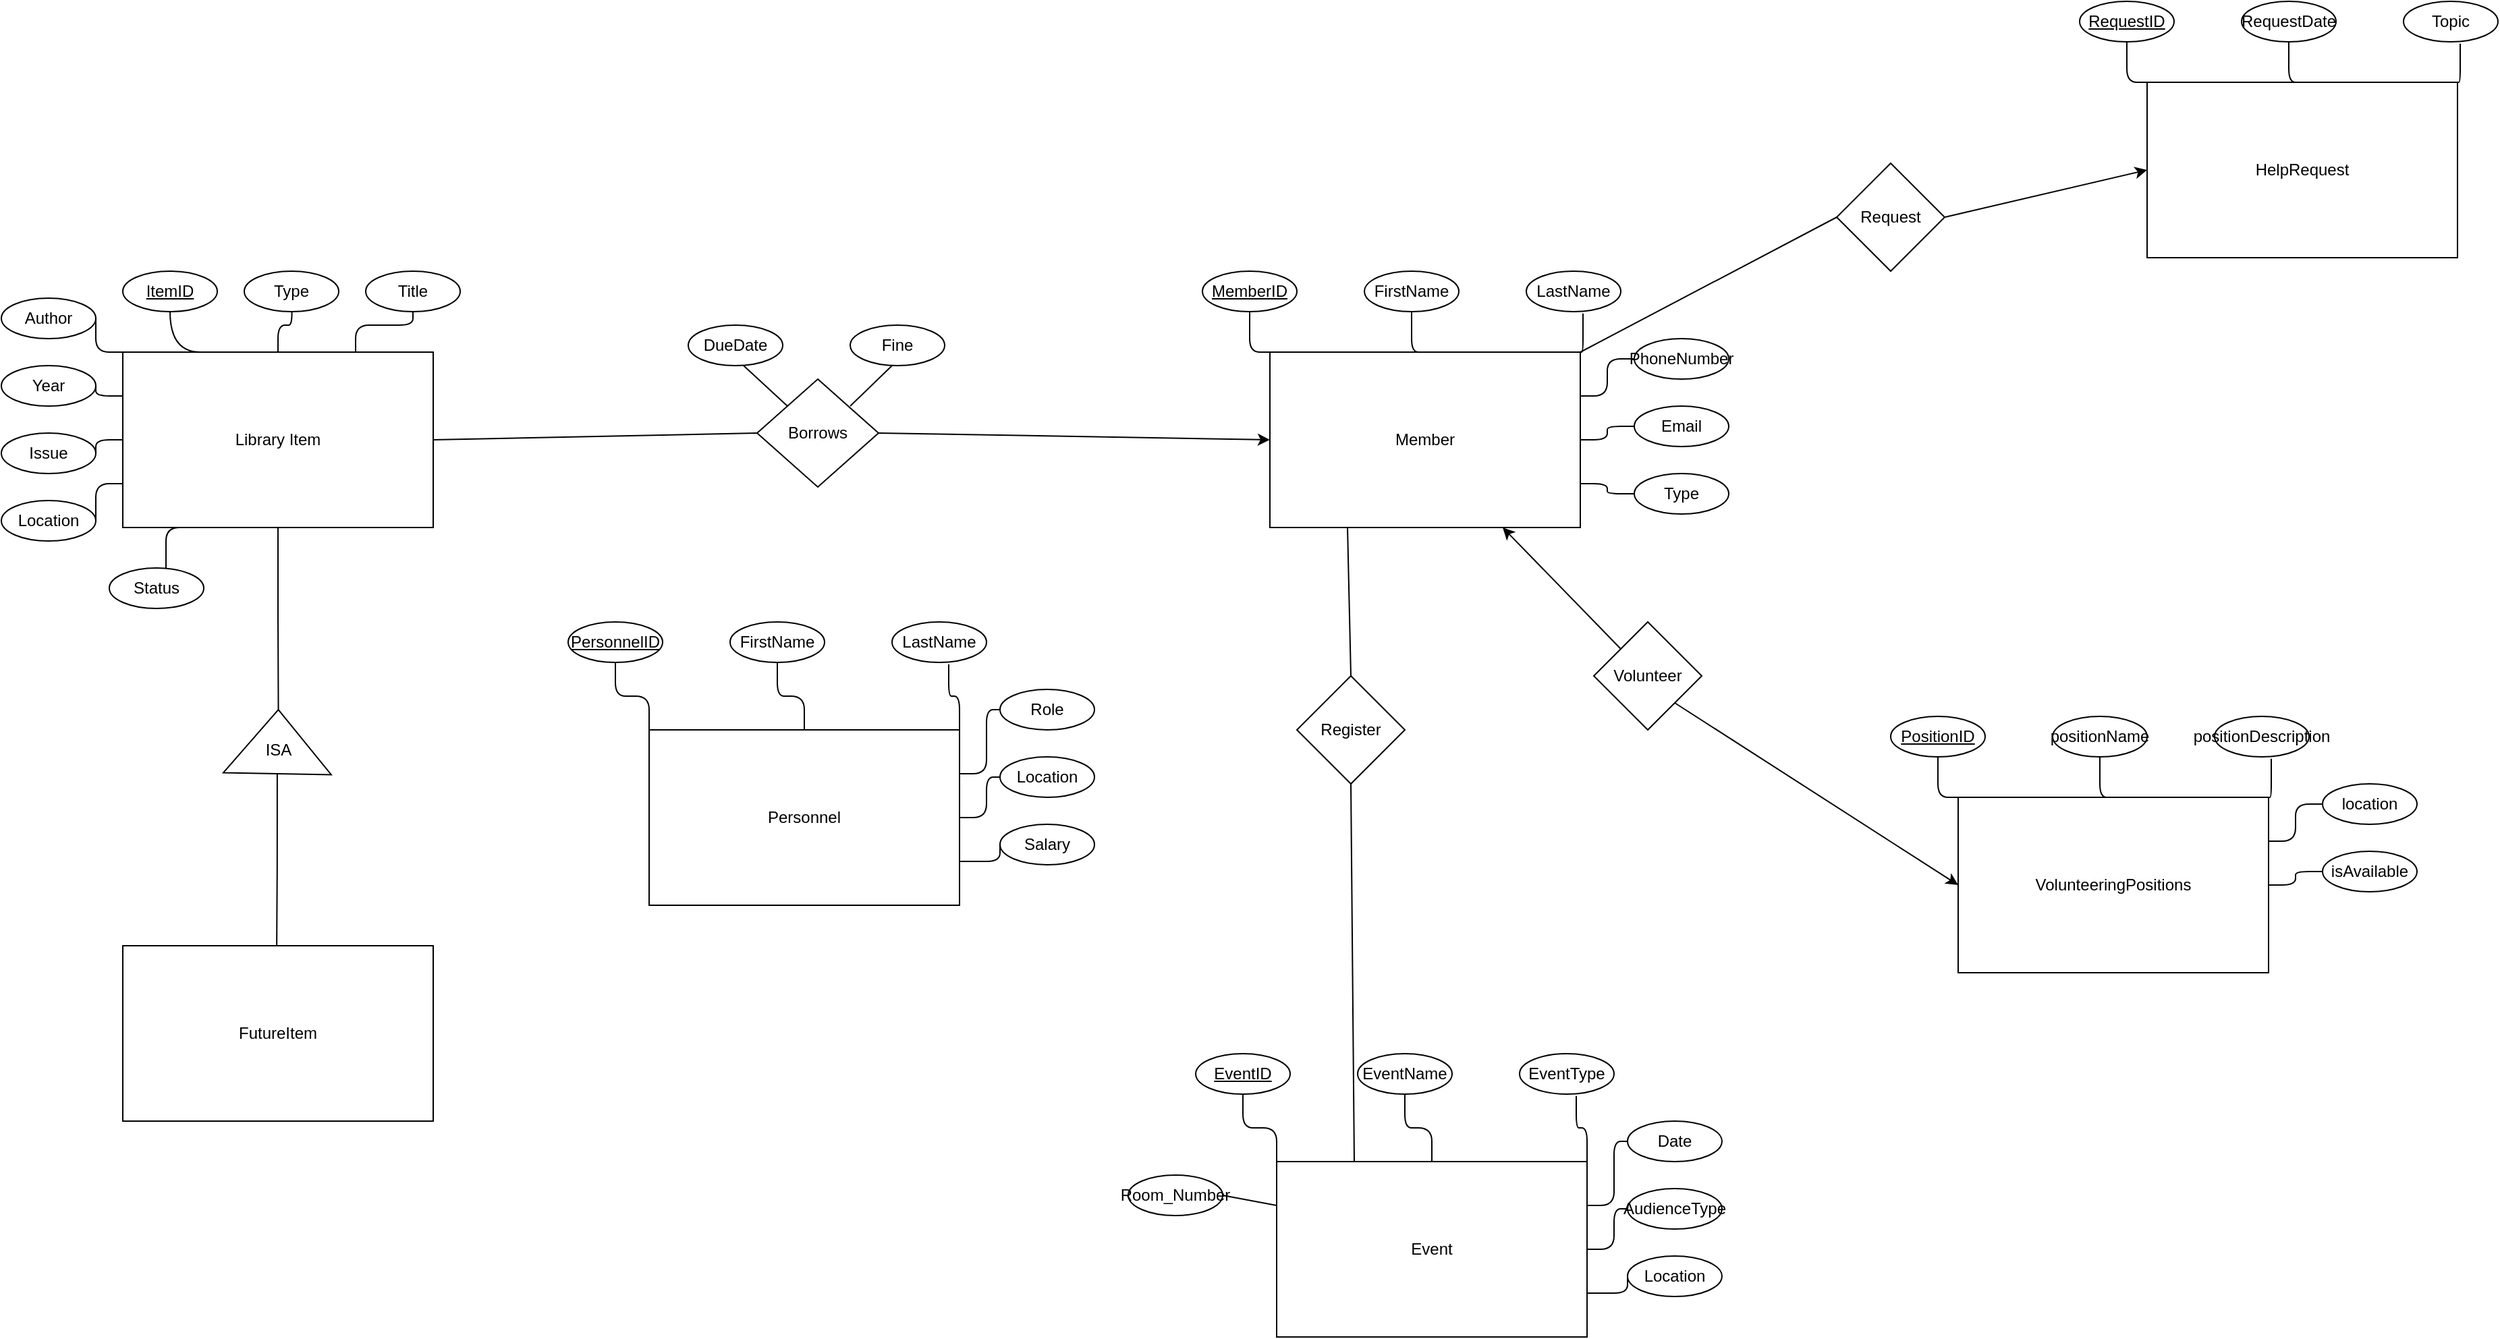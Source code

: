 <mxfile version="26.1.3">
  <diagram name="Page-1" id="C4U7gec7BdB0vKAa673d">
    <mxGraphModel dx="2150" dy="982" grid="1" gridSize="10" guides="1" tooltips="1" connect="1" arrows="1" fold="1" page="1" pageScale="1" pageWidth="850" pageHeight="1100" math="0" shadow="0">
      <root>
        <mxCell id="0" />
        <mxCell id="1" parent="0" />
        <mxCell id="TGHrzIEuHahXpjnbnEz_-1" style="edgeStyle=orthogonalEdgeStyle;rounded=0;orthogonalLoop=1;jettySize=auto;html=1;exitX=0.25;exitY=0;exitDx=0;exitDy=0;entryX=0.5;entryY=1;entryDx=0;entryDy=0;curved=1;strokeColor=default;startArrow=none;startFill=0;endArrow=none;" parent="1" source="TGHrzIEuHahXpjnbnEz_-10" target="TGHrzIEuHahXpjnbnEz_-11" edge="1">
          <mxGeometry relative="1" as="geometry" />
        </mxCell>
        <mxCell id="TGHrzIEuHahXpjnbnEz_-2" style="edgeStyle=orthogonalEdgeStyle;rounded=1;orthogonalLoop=1;jettySize=auto;html=1;exitX=0.5;exitY=0;exitDx=0;exitDy=0;endArrow=none;startFill=0;curved=0;" parent="1" source="TGHrzIEuHahXpjnbnEz_-10" edge="1">
          <mxGeometry relative="1" as="geometry">
            <mxPoint x="885" y="280" as="targetPoint" />
          </mxGeometry>
        </mxCell>
        <mxCell id="TGHrzIEuHahXpjnbnEz_-3" style="edgeStyle=orthogonalEdgeStyle;rounded=1;orthogonalLoop=1;jettySize=auto;html=1;exitX=0;exitY=0;exitDx=0;exitDy=0;entryX=1;entryY=0.5;entryDx=0;entryDy=0;curved=0;endArrow=none;startFill=0;" parent="1" source="TGHrzIEuHahXpjnbnEz_-10" target="TGHrzIEuHahXpjnbnEz_-14" edge="1">
          <mxGeometry relative="1" as="geometry" />
        </mxCell>
        <mxCell id="TGHrzIEuHahXpjnbnEz_-4" style="edgeStyle=orthogonalEdgeStyle;rounded=1;orthogonalLoop=1;jettySize=auto;html=1;exitX=0;exitY=0.25;exitDx=0;exitDy=0;entryX=1;entryY=0.5;entryDx=0;entryDy=0;endArrow=none;startFill=0;curved=0;" parent="1" source="TGHrzIEuHahXpjnbnEz_-10" target="TGHrzIEuHahXpjnbnEz_-15" edge="1">
          <mxGeometry relative="1" as="geometry" />
        </mxCell>
        <mxCell id="TGHrzIEuHahXpjnbnEz_-5" style="edgeStyle=orthogonalEdgeStyle;rounded=1;orthogonalLoop=1;jettySize=auto;html=1;exitX=0;exitY=0.5;exitDx=0;exitDy=0;entryX=1;entryY=0.5;entryDx=0;entryDy=0;endArrow=none;startFill=0;curved=0;" parent="1" source="TGHrzIEuHahXpjnbnEz_-10" target="TGHrzIEuHahXpjnbnEz_-16" edge="1">
          <mxGeometry relative="1" as="geometry" />
        </mxCell>
        <mxCell id="TGHrzIEuHahXpjnbnEz_-6" style="edgeStyle=orthogonalEdgeStyle;rounded=1;orthogonalLoop=1;jettySize=auto;html=1;exitX=0;exitY=0.75;exitDx=0;exitDy=0;entryX=1;entryY=0.5;entryDx=0;entryDy=0;endArrow=none;startFill=0;curved=0;" parent="1" source="TGHrzIEuHahXpjnbnEz_-10" target="TGHrzIEuHahXpjnbnEz_-17" edge="1">
          <mxGeometry relative="1" as="geometry" />
        </mxCell>
        <mxCell id="TGHrzIEuHahXpjnbnEz_-7" style="edgeStyle=orthogonalEdgeStyle;rounded=1;orthogonalLoop=1;jettySize=auto;html=1;exitX=0.75;exitY=0;exitDx=0;exitDy=0;entryX=0.5;entryY=1;entryDx=0;entryDy=0;curved=0;endArrow=none;startFill=0;" parent="1" source="TGHrzIEuHahXpjnbnEz_-10" target="TGHrzIEuHahXpjnbnEz_-13" edge="1">
          <mxGeometry relative="1" as="geometry" />
        </mxCell>
        <mxCell id="TGHrzIEuHahXpjnbnEz_-9" style="edgeStyle=orthogonalEdgeStyle;rounded=0;orthogonalLoop=1;jettySize=auto;html=1;exitX=0.5;exitY=1;exitDx=0;exitDy=0;entryX=1;entryY=0.5;entryDx=0;entryDy=0;endArrow=none;startFill=0;" parent="1" source="TGHrzIEuHahXpjnbnEz_-10" target="TGHrzIEuHahXpjnbnEz_-38" edge="1">
          <mxGeometry relative="1" as="geometry" />
        </mxCell>
        <mxCell id="TGHrzIEuHahXpjnbnEz_-10" value="Library Item" style="whiteSpace=wrap;html=1;align=center;" parent="1" vertex="1">
          <mxGeometry x="760" y="320" width="230" height="130" as="geometry" />
        </mxCell>
        <mxCell id="TGHrzIEuHahXpjnbnEz_-11" value="&lt;u&gt;ItemID&lt;/u&gt;" style="ellipse;whiteSpace=wrap;html=1;align=center;" parent="1" vertex="1">
          <mxGeometry x="760" y="260" width="70" height="30" as="geometry" />
        </mxCell>
        <mxCell id="TGHrzIEuHahXpjnbnEz_-12" value="Type" style="ellipse;whiteSpace=wrap;html=1;align=center;" parent="1" vertex="1">
          <mxGeometry x="850" y="260" width="70" height="30" as="geometry" />
        </mxCell>
        <mxCell id="TGHrzIEuHahXpjnbnEz_-13" value="Title" style="ellipse;whiteSpace=wrap;html=1;align=center;" parent="1" vertex="1">
          <mxGeometry x="940" y="260" width="70" height="30" as="geometry" />
        </mxCell>
        <mxCell id="TGHrzIEuHahXpjnbnEz_-14" value="Author" style="ellipse;whiteSpace=wrap;html=1;align=center;" parent="1" vertex="1">
          <mxGeometry x="670" y="280" width="70" height="30" as="geometry" />
        </mxCell>
        <mxCell id="TGHrzIEuHahXpjnbnEz_-15" value="Year" style="ellipse;whiteSpace=wrap;html=1;align=center;" parent="1" vertex="1">
          <mxGeometry x="670" y="330" width="70" height="30" as="geometry" />
        </mxCell>
        <mxCell id="TGHrzIEuHahXpjnbnEz_-16" value="Issue" style="ellipse;whiteSpace=wrap;html=1;align=center;" parent="1" vertex="1">
          <mxGeometry x="670" y="380" width="70" height="30" as="geometry" />
        </mxCell>
        <mxCell id="TGHrzIEuHahXpjnbnEz_-17" value="Location" style="ellipse;whiteSpace=wrap;html=1;align=center;" parent="1" vertex="1">
          <mxGeometry x="670" y="430" width="70" height="30" as="geometry" />
        </mxCell>
        <mxCell id="TGHrzIEuHahXpjnbnEz_-18" value="Status" style="ellipse;whiteSpace=wrap;html=1;align=center;" parent="1" vertex="1">
          <mxGeometry x="750" y="480" width="70" height="30" as="geometry" />
        </mxCell>
        <mxCell id="TGHrzIEuHahXpjnbnEz_-19" style="edgeStyle=orthogonalEdgeStyle;rounded=1;orthogonalLoop=1;jettySize=auto;html=1;exitX=0.25;exitY=1;exitDx=0;exitDy=0;entryX=0.6;entryY=0;entryDx=0;entryDy=0;entryPerimeter=0;endArrow=none;startFill=0;curved=0;" parent="1" source="TGHrzIEuHahXpjnbnEz_-10" target="TGHrzIEuHahXpjnbnEz_-18" edge="1">
          <mxGeometry relative="1" as="geometry" />
        </mxCell>
        <mxCell id="TGHrzIEuHahXpjnbnEz_-20" style="edgeStyle=orthogonalEdgeStyle;rounded=1;orthogonalLoop=1;jettySize=auto;html=1;exitX=0;exitY=0;exitDx=0;exitDy=0;entryX=0.5;entryY=1;entryDx=0;entryDy=0;curved=0;endArrow=none;startFill=0;" parent="1" source="TGHrzIEuHahXpjnbnEz_-26" target="TGHrzIEuHahXpjnbnEz_-27" edge="1">
          <mxGeometry relative="1" as="geometry" />
        </mxCell>
        <mxCell id="TGHrzIEuHahXpjnbnEz_-21" style="edgeStyle=orthogonalEdgeStyle;rounded=1;orthogonalLoop=1;jettySize=auto;html=1;exitX=0.5;exitY=0;exitDx=0;exitDy=0;entryX=0.5;entryY=1;entryDx=0;entryDy=0;curved=0;endArrow=none;startFill=0;" parent="1" source="TGHrzIEuHahXpjnbnEz_-26" target="TGHrzIEuHahXpjnbnEz_-28" edge="1">
          <mxGeometry relative="1" as="geometry" />
        </mxCell>
        <mxCell id="TGHrzIEuHahXpjnbnEz_-22" style="edgeStyle=orthogonalEdgeStyle;rounded=1;orthogonalLoop=1;jettySize=auto;html=1;exitX=1;exitY=0.25;exitDx=0;exitDy=0;entryX=0;entryY=0.5;entryDx=0;entryDy=0;curved=0;endArrow=none;startFill=0;" parent="1" source="TGHrzIEuHahXpjnbnEz_-26" target="TGHrzIEuHahXpjnbnEz_-30" edge="1">
          <mxGeometry relative="1" as="geometry" />
        </mxCell>
        <mxCell id="TGHrzIEuHahXpjnbnEz_-23" style="edgeStyle=orthogonalEdgeStyle;rounded=1;orthogonalLoop=1;jettySize=auto;html=1;exitX=1;exitY=0.5;exitDx=0;exitDy=0;entryX=0;entryY=0.5;entryDx=0;entryDy=0;curved=0;endArrow=none;startFill=0;" parent="1" source="TGHrzIEuHahXpjnbnEz_-26" target="TGHrzIEuHahXpjnbnEz_-31" edge="1">
          <mxGeometry relative="1" as="geometry" />
        </mxCell>
        <mxCell id="TGHrzIEuHahXpjnbnEz_-24" style="edgeStyle=orthogonalEdgeStyle;rounded=1;orthogonalLoop=1;jettySize=auto;html=1;exitX=1;exitY=0.75;exitDx=0;exitDy=0;entryX=0;entryY=0.5;entryDx=0;entryDy=0;curved=0;endArrow=none;startFill=0;" parent="1" source="TGHrzIEuHahXpjnbnEz_-26" target="TGHrzIEuHahXpjnbnEz_-32" edge="1">
          <mxGeometry relative="1" as="geometry" />
        </mxCell>
        <mxCell id="TGHrzIEuHahXpjnbnEz_-26" value="Member" style="rounded=0;whiteSpace=wrap;html=1;" parent="1" vertex="1">
          <mxGeometry x="1610" y="320" width="230" height="130" as="geometry" />
        </mxCell>
        <mxCell id="TGHrzIEuHahXpjnbnEz_-27" value="&lt;u&gt;MemberID&lt;/u&gt;" style="ellipse;whiteSpace=wrap;html=1;align=center;" parent="1" vertex="1">
          <mxGeometry x="1560" y="260" width="70" height="30" as="geometry" />
        </mxCell>
        <mxCell id="TGHrzIEuHahXpjnbnEz_-28" value="FirstName" style="ellipse;whiteSpace=wrap;html=1;align=center;" parent="1" vertex="1">
          <mxGeometry x="1680" y="260" width="70" height="30" as="geometry" />
        </mxCell>
        <mxCell id="TGHrzIEuHahXpjnbnEz_-29" value="LastName" style="ellipse;whiteSpace=wrap;html=1;align=center;" parent="1" vertex="1">
          <mxGeometry x="1800" y="260" width="70" height="30" as="geometry" />
        </mxCell>
        <mxCell id="TGHrzIEuHahXpjnbnEz_-30" value="PhoneNumber" style="ellipse;whiteSpace=wrap;html=1;align=center;" parent="1" vertex="1">
          <mxGeometry x="1880" y="310" width="70" height="30" as="geometry" />
        </mxCell>
        <mxCell id="TGHrzIEuHahXpjnbnEz_-31" value="Email" style="ellipse;whiteSpace=wrap;html=1;align=center;" parent="1" vertex="1">
          <mxGeometry x="1880" y="360" width="70" height="30" as="geometry" />
        </mxCell>
        <mxCell id="TGHrzIEuHahXpjnbnEz_-32" value="Type" style="ellipse;whiteSpace=wrap;html=1;align=center;" parent="1" vertex="1">
          <mxGeometry x="1880" y="410" width="70" height="30" as="geometry" />
        </mxCell>
        <mxCell id="TGHrzIEuHahXpjnbnEz_-33" style="edgeStyle=orthogonalEdgeStyle;rounded=1;orthogonalLoop=1;jettySize=auto;html=1;exitX=1;exitY=0;exitDx=0;exitDy=0;entryX=0.6;entryY=1.044;entryDx=0;entryDy=0;entryPerimeter=0;curved=0;endArrow=none;startFill=0;" parent="1" source="TGHrzIEuHahXpjnbnEz_-26" target="TGHrzIEuHahXpjnbnEz_-29" edge="1">
          <mxGeometry relative="1" as="geometry" />
        </mxCell>
        <mxCell id="ozOnRaDgAUdG-KCPziKp-41" style="rounded=0;orthogonalLoop=1;jettySize=auto;html=1;exitX=1;exitY=0.5;exitDx=0;exitDy=0;entryX=0;entryY=0.5;entryDx=0;entryDy=0;" edge="1" parent="1" source="TGHrzIEuHahXpjnbnEz_-35" target="TGHrzIEuHahXpjnbnEz_-26">
          <mxGeometry relative="1" as="geometry" />
        </mxCell>
        <mxCell id="TGHrzIEuHahXpjnbnEz_-35" value="Borrows" style="rhombus;whiteSpace=wrap;html=1;" parent="1" vertex="1">
          <mxGeometry x="1230" y="340" width="90" height="80" as="geometry" />
        </mxCell>
        <mxCell id="TGHrzIEuHahXpjnbnEz_-37" style="edgeStyle=orthogonalEdgeStyle;rounded=0;orthogonalLoop=1;jettySize=auto;html=1;exitX=0;exitY=0.5;exitDx=0;exitDy=0;" parent="1" source="TGHrzIEuHahXpjnbnEz_-38" edge="1">
          <mxGeometry relative="1" as="geometry">
            <mxPoint x="874" y="770" as="targetPoint" />
          </mxGeometry>
        </mxCell>
        <mxCell id="TGHrzIEuHahXpjnbnEz_-38" value="" style="triangle;whiteSpace=wrap;html=1;rotation=-89;" parent="1" vertex="1">
          <mxGeometry x="851.1" y="568.75" width="47.5" height="80" as="geometry" />
        </mxCell>
        <mxCell id="TGHrzIEuHahXpjnbnEz_-39" value="FutureItem" style="whiteSpace=wrap;html=1;align=center;" parent="1" vertex="1">
          <mxGeometry x="760" y="760" width="230" height="130" as="geometry" />
        </mxCell>
        <mxCell id="TGHrzIEuHahXpjnbnEz_-40" value="ISA" style="text;html=1;align=center;verticalAlign=middle;resizable=0;points=[];autosize=1;strokeColor=none;fillColor=none;" parent="1" vertex="1">
          <mxGeometry x="855" y="600" width="40" height="30" as="geometry" />
        </mxCell>
        <mxCell id="TGHrzIEuHahXpjnbnEz_-41" style="edgeStyle=orthogonalEdgeStyle;rounded=1;orthogonalLoop=1;jettySize=auto;html=1;exitX=0;exitY=0;exitDx=0;exitDy=0;entryX=0.5;entryY=1;entryDx=0;entryDy=0;curved=0;endArrow=none;startFill=0;" parent="1" source="TGHrzIEuHahXpjnbnEz_-46" target="TGHrzIEuHahXpjnbnEz_-47" edge="1">
          <mxGeometry relative="1" as="geometry" />
        </mxCell>
        <mxCell id="TGHrzIEuHahXpjnbnEz_-42" style="edgeStyle=orthogonalEdgeStyle;rounded=1;orthogonalLoop=1;jettySize=auto;html=1;exitX=0.5;exitY=0;exitDx=0;exitDy=0;entryX=0.5;entryY=1;entryDx=0;entryDy=0;curved=0;endArrow=none;startFill=0;" parent="1" source="TGHrzIEuHahXpjnbnEz_-46" target="TGHrzIEuHahXpjnbnEz_-48" edge="1">
          <mxGeometry relative="1" as="geometry" />
        </mxCell>
        <mxCell id="TGHrzIEuHahXpjnbnEz_-43" style="edgeStyle=orthogonalEdgeStyle;rounded=1;orthogonalLoop=1;jettySize=auto;html=1;exitX=1;exitY=0.25;exitDx=0;exitDy=0;entryX=0;entryY=0.5;entryDx=0;entryDy=0;curved=0;endArrow=none;startFill=0;" parent="1" source="TGHrzIEuHahXpjnbnEz_-46" target="TGHrzIEuHahXpjnbnEz_-50" edge="1">
          <mxGeometry relative="1" as="geometry" />
        </mxCell>
        <mxCell id="TGHrzIEuHahXpjnbnEz_-44" style="edgeStyle=orthogonalEdgeStyle;rounded=1;orthogonalLoop=1;jettySize=auto;html=1;exitX=1;exitY=0.5;exitDx=0;exitDy=0;entryX=0;entryY=0.5;entryDx=0;entryDy=0;curved=0;endArrow=none;startFill=0;" parent="1" source="TGHrzIEuHahXpjnbnEz_-46" target="TGHrzIEuHahXpjnbnEz_-51" edge="1">
          <mxGeometry relative="1" as="geometry" />
        </mxCell>
        <mxCell id="TGHrzIEuHahXpjnbnEz_-45" style="edgeStyle=orthogonalEdgeStyle;rounded=1;orthogonalLoop=1;jettySize=auto;html=1;exitX=1;exitY=0.75;exitDx=0;exitDy=0;entryX=0;entryY=0.5;entryDx=0;entryDy=0;curved=0;endArrow=none;startFill=0;" parent="1" source="TGHrzIEuHahXpjnbnEz_-46" target="TGHrzIEuHahXpjnbnEz_-52" edge="1">
          <mxGeometry relative="1" as="geometry" />
        </mxCell>
        <mxCell id="TGHrzIEuHahXpjnbnEz_-46" value="Personnel" style="rounded=0;whiteSpace=wrap;html=1;" parent="1" vertex="1">
          <mxGeometry x="1150" y="600" width="230" height="130" as="geometry" />
        </mxCell>
        <mxCell id="TGHrzIEuHahXpjnbnEz_-47" value="&lt;u&gt;PersonnelID&lt;/u&gt;" style="ellipse;whiteSpace=wrap;html=1;align=center;" parent="1" vertex="1">
          <mxGeometry x="1090" y="520" width="70" height="30" as="geometry" />
        </mxCell>
        <mxCell id="TGHrzIEuHahXpjnbnEz_-48" value="FirstName" style="ellipse;whiteSpace=wrap;html=1;align=center;" parent="1" vertex="1">
          <mxGeometry x="1210" y="520" width="70" height="30" as="geometry" />
        </mxCell>
        <mxCell id="TGHrzIEuHahXpjnbnEz_-49" value="LastName" style="ellipse;whiteSpace=wrap;html=1;align=center;" parent="1" vertex="1">
          <mxGeometry x="1330" y="520" width="70" height="30" as="geometry" />
        </mxCell>
        <mxCell id="TGHrzIEuHahXpjnbnEz_-50" value="Role" style="ellipse;whiteSpace=wrap;html=1;align=center;" parent="1" vertex="1">
          <mxGeometry x="1410" y="570" width="70" height="30" as="geometry" />
        </mxCell>
        <mxCell id="TGHrzIEuHahXpjnbnEz_-51" value="Location" style="ellipse;whiteSpace=wrap;html=1;align=center;" parent="1" vertex="1">
          <mxGeometry x="1410" y="620" width="70" height="30" as="geometry" />
        </mxCell>
        <mxCell id="TGHrzIEuHahXpjnbnEz_-52" value="Salary" style="ellipse;whiteSpace=wrap;html=1;align=center;" parent="1" vertex="1">
          <mxGeometry x="1410" y="670" width="70" height="30" as="geometry" />
        </mxCell>
        <mxCell id="TGHrzIEuHahXpjnbnEz_-53" style="edgeStyle=orthogonalEdgeStyle;rounded=1;orthogonalLoop=1;jettySize=auto;html=1;exitX=1;exitY=0;exitDx=0;exitDy=0;entryX=0.6;entryY=1.044;entryDx=0;entryDy=0;entryPerimeter=0;curved=0;endArrow=none;startFill=0;" parent="1" source="TGHrzIEuHahXpjnbnEz_-46" target="TGHrzIEuHahXpjnbnEz_-49" edge="1">
          <mxGeometry relative="1" as="geometry" />
        </mxCell>
        <mxCell id="TGHrzIEuHahXpjnbnEz_-54" style="edgeStyle=orthogonalEdgeStyle;rounded=1;orthogonalLoop=1;jettySize=auto;html=1;exitX=0;exitY=0;exitDx=0;exitDy=0;entryX=0.5;entryY=1;entryDx=0;entryDy=0;curved=0;endArrow=none;startFill=0;" parent="1" source="TGHrzIEuHahXpjnbnEz_-61" target="TGHrzIEuHahXpjnbnEz_-62" edge="1">
          <mxGeometry relative="1" as="geometry" />
        </mxCell>
        <mxCell id="TGHrzIEuHahXpjnbnEz_-55" style="edgeStyle=orthogonalEdgeStyle;rounded=1;orthogonalLoop=1;jettySize=auto;html=1;exitX=0.5;exitY=0;exitDx=0;exitDy=0;entryX=0.5;entryY=1;entryDx=0;entryDy=0;curved=0;endArrow=none;startFill=0;" parent="1" source="TGHrzIEuHahXpjnbnEz_-61" target="TGHrzIEuHahXpjnbnEz_-63" edge="1">
          <mxGeometry relative="1" as="geometry" />
        </mxCell>
        <mxCell id="TGHrzIEuHahXpjnbnEz_-56" style="edgeStyle=orthogonalEdgeStyle;rounded=1;orthogonalLoop=1;jettySize=auto;html=1;exitX=1;exitY=0.25;exitDx=0;exitDy=0;entryX=0;entryY=0.5;entryDx=0;entryDy=0;curved=0;endArrow=none;startFill=0;" parent="1" source="TGHrzIEuHahXpjnbnEz_-61" target="TGHrzIEuHahXpjnbnEz_-65" edge="1">
          <mxGeometry relative="1" as="geometry" />
        </mxCell>
        <mxCell id="TGHrzIEuHahXpjnbnEz_-57" style="edgeStyle=orthogonalEdgeStyle;rounded=1;orthogonalLoop=1;jettySize=auto;html=1;exitX=1;exitY=0.5;exitDx=0;exitDy=0;entryX=0;entryY=0.5;entryDx=0;entryDy=0;curved=0;endArrow=none;startFill=0;" parent="1" source="TGHrzIEuHahXpjnbnEz_-61" target="TGHrzIEuHahXpjnbnEz_-66" edge="1">
          <mxGeometry relative="1" as="geometry" />
        </mxCell>
        <mxCell id="TGHrzIEuHahXpjnbnEz_-58" style="edgeStyle=orthogonalEdgeStyle;rounded=1;orthogonalLoop=1;jettySize=auto;html=1;exitX=1;exitY=0.75;exitDx=0;exitDy=0;entryX=0;entryY=0.5;entryDx=0;entryDy=0;curved=0;endArrow=none;startFill=0;" parent="1" source="TGHrzIEuHahXpjnbnEz_-61" target="TGHrzIEuHahXpjnbnEz_-67" edge="1">
          <mxGeometry relative="1" as="geometry" />
        </mxCell>
        <mxCell id="TGHrzIEuHahXpjnbnEz_-59" style="edgeStyle=none;curved=1;rounded=0;orthogonalLoop=1;jettySize=auto;html=1;exitX=0;exitY=0.25;exitDx=0;exitDy=0;entryX=1;entryY=0.5;entryDx=0;entryDy=0;fontSize=12;startSize=8;endSize=8;endArrow=none;startFill=0;" parent="1" source="TGHrzIEuHahXpjnbnEz_-61" target="TGHrzIEuHahXpjnbnEz_-69" edge="1">
          <mxGeometry relative="1" as="geometry" />
        </mxCell>
        <mxCell id="TGHrzIEuHahXpjnbnEz_-61" value="Event" style="rounded=0;whiteSpace=wrap;html=1;" parent="1" vertex="1">
          <mxGeometry x="1615" y="920" width="230" height="130" as="geometry" />
        </mxCell>
        <mxCell id="TGHrzIEuHahXpjnbnEz_-62" value="&lt;u&gt;EventID&lt;/u&gt;" style="ellipse;whiteSpace=wrap;html=1;align=center;" parent="1" vertex="1">
          <mxGeometry x="1555" y="840" width="70" height="30" as="geometry" />
        </mxCell>
        <mxCell id="TGHrzIEuHahXpjnbnEz_-63" value="EventName" style="ellipse;whiteSpace=wrap;html=1;align=center;" parent="1" vertex="1">
          <mxGeometry x="1675" y="840" width="70" height="30" as="geometry" />
        </mxCell>
        <mxCell id="TGHrzIEuHahXpjnbnEz_-64" value="EventType" style="ellipse;whiteSpace=wrap;html=1;align=center;" parent="1" vertex="1">
          <mxGeometry x="1795" y="840" width="70" height="30" as="geometry" />
        </mxCell>
        <mxCell id="TGHrzIEuHahXpjnbnEz_-65" value="Date" style="ellipse;whiteSpace=wrap;html=1;align=center;" parent="1" vertex="1">
          <mxGeometry x="1875" y="890" width="70" height="30" as="geometry" />
        </mxCell>
        <mxCell id="TGHrzIEuHahXpjnbnEz_-66" value="AudienceType" style="ellipse;whiteSpace=wrap;html=1;align=center;" parent="1" vertex="1">
          <mxGeometry x="1875" y="940" width="70" height="30" as="geometry" />
        </mxCell>
        <mxCell id="TGHrzIEuHahXpjnbnEz_-67" value="Location" style="ellipse;whiteSpace=wrap;html=1;align=center;" parent="1" vertex="1">
          <mxGeometry x="1875" y="990" width="70" height="30" as="geometry" />
        </mxCell>
        <mxCell id="TGHrzIEuHahXpjnbnEz_-68" style="edgeStyle=orthogonalEdgeStyle;rounded=1;orthogonalLoop=1;jettySize=auto;html=1;exitX=1;exitY=0;exitDx=0;exitDy=0;entryX=0.6;entryY=1.044;entryDx=0;entryDy=0;entryPerimeter=0;curved=0;endArrow=none;startFill=0;" parent="1" source="TGHrzIEuHahXpjnbnEz_-61" target="TGHrzIEuHahXpjnbnEz_-64" edge="1">
          <mxGeometry relative="1" as="geometry" />
        </mxCell>
        <mxCell id="TGHrzIEuHahXpjnbnEz_-69" value="Room_Number" style="ellipse;whiteSpace=wrap;html=1;align=center;" parent="1" vertex="1">
          <mxGeometry x="1505" y="930" width="70" height="30" as="geometry" />
        </mxCell>
        <mxCell id="TGHrzIEuHahXpjnbnEz_-70" value="Register" style="rhombus;whiteSpace=wrap;html=1;" parent="1" vertex="1">
          <mxGeometry x="1630" y="560" width="80" height="80" as="geometry" />
        </mxCell>
        <mxCell id="TGHrzIEuHahXpjnbnEz_-87" value="" style="endArrow=none;html=1;rounded=0;" parent="1" edge="1">
          <mxGeometry width="50" height="50" relative="1" as="geometry">
            <mxPoint x="1299" y="360" as="sourcePoint" />
            <mxPoint x="1330" y="330" as="targetPoint" />
          </mxGeometry>
        </mxCell>
        <mxCell id="TGHrzIEuHahXpjnbnEz_-88" value="" style="endArrow=none;html=1;rounded=0;exitX=0;exitY=0;exitDx=0;exitDy=0;" parent="1" source="TGHrzIEuHahXpjnbnEz_-35" edge="1">
          <mxGeometry width="50" height="50" relative="1" as="geometry">
            <mxPoint x="1257" y="360" as="sourcePoint" />
            <mxPoint x="1220" y="330" as="targetPoint" />
          </mxGeometry>
        </mxCell>
        <mxCell id="TGHrzIEuHahXpjnbnEz_-89" value="DueDate" style="ellipse;whiteSpace=wrap;html=1;align=center;" parent="1" vertex="1">
          <mxGeometry x="1179" y="300" width="70" height="30" as="geometry" />
        </mxCell>
        <mxCell id="TGHrzIEuHahXpjnbnEz_-90" value="Fine" style="ellipse;whiteSpace=wrap;html=1;align=center;" parent="1" vertex="1">
          <mxGeometry x="1299" y="300" width="70" height="30" as="geometry" />
        </mxCell>
        <mxCell id="ozOnRaDgAUdG-KCPziKp-1" style="edgeStyle=orthogonalEdgeStyle;rounded=1;orthogonalLoop=1;jettySize=auto;html=1;exitX=0;exitY=0;exitDx=0;exitDy=0;entryX=0.5;entryY=1;entryDx=0;entryDy=0;curved=0;endArrow=none;startFill=0;" edge="1" parent="1" source="ozOnRaDgAUdG-KCPziKp-6" target="ozOnRaDgAUdG-KCPziKp-7">
          <mxGeometry relative="1" as="geometry" />
        </mxCell>
        <mxCell id="ozOnRaDgAUdG-KCPziKp-2" style="edgeStyle=orthogonalEdgeStyle;rounded=1;orthogonalLoop=1;jettySize=auto;html=1;exitX=0.5;exitY=0;exitDx=0;exitDy=0;entryX=0.5;entryY=1;entryDx=0;entryDy=0;curved=0;endArrow=none;startFill=0;" edge="1" parent="1" source="ozOnRaDgAUdG-KCPziKp-6" target="ozOnRaDgAUdG-KCPziKp-8">
          <mxGeometry relative="1" as="geometry" />
        </mxCell>
        <mxCell id="ozOnRaDgAUdG-KCPziKp-3" style="edgeStyle=orthogonalEdgeStyle;rounded=1;orthogonalLoop=1;jettySize=auto;html=1;exitX=1;exitY=0.25;exitDx=0;exitDy=0;entryX=0;entryY=0.5;entryDx=0;entryDy=0;curved=0;endArrow=none;startFill=0;" edge="1" parent="1" source="ozOnRaDgAUdG-KCPziKp-6" target="ozOnRaDgAUdG-KCPziKp-10">
          <mxGeometry relative="1" as="geometry" />
        </mxCell>
        <mxCell id="ozOnRaDgAUdG-KCPziKp-4" style="edgeStyle=orthogonalEdgeStyle;rounded=1;orthogonalLoop=1;jettySize=auto;html=1;exitX=1;exitY=0.5;exitDx=0;exitDy=0;entryX=0;entryY=0.5;entryDx=0;entryDy=0;curved=0;endArrow=none;startFill=0;" edge="1" parent="1" source="ozOnRaDgAUdG-KCPziKp-6" target="ozOnRaDgAUdG-KCPziKp-11">
          <mxGeometry relative="1" as="geometry" />
        </mxCell>
        <mxCell id="ozOnRaDgAUdG-KCPziKp-6" value="VolunteeringPositions" style="rounded=0;whiteSpace=wrap;html=1;" vertex="1" parent="1">
          <mxGeometry x="2120" y="650" width="230" height="130" as="geometry" />
        </mxCell>
        <mxCell id="ozOnRaDgAUdG-KCPziKp-7" value="&lt;u&gt;PositionID&lt;/u&gt;" style="ellipse;whiteSpace=wrap;html=1;align=center;" vertex="1" parent="1">
          <mxGeometry x="2070" y="590" width="70" height="30" as="geometry" />
        </mxCell>
        <mxCell id="ozOnRaDgAUdG-KCPziKp-8" value="positionName" style="ellipse;whiteSpace=wrap;html=1;align=center;" vertex="1" parent="1">
          <mxGeometry x="2190" y="590" width="70" height="30" as="geometry" />
        </mxCell>
        <mxCell id="ozOnRaDgAUdG-KCPziKp-9" value="positionDescription" style="ellipse;whiteSpace=wrap;html=1;align=center;" vertex="1" parent="1">
          <mxGeometry x="2310" y="590" width="70" height="30" as="geometry" />
        </mxCell>
        <mxCell id="ozOnRaDgAUdG-KCPziKp-10" value="location" style="ellipse;whiteSpace=wrap;html=1;align=center;" vertex="1" parent="1">
          <mxGeometry x="2390" y="640" width="70" height="30" as="geometry" />
        </mxCell>
        <mxCell id="ozOnRaDgAUdG-KCPziKp-11" value="isAvailable" style="ellipse;whiteSpace=wrap;html=1;align=center;" vertex="1" parent="1">
          <mxGeometry x="2390" y="690" width="70" height="30" as="geometry" />
        </mxCell>
        <mxCell id="ozOnRaDgAUdG-KCPziKp-13" style="edgeStyle=orthogonalEdgeStyle;rounded=1;orthogonalLoop=1;jettySize=auto;html=1;exitX=1;exitY=0;exitDx=0;exitDy=0;entryX=0.6;entryY=1.044;entryDx=0;entryDy=0;entryPerimeter=0;curved=0;endArrow=none;startFill=0;" edge="1" parent="1" source="ozOnRaDgAUdG-KCPziKp-6" target="ozOnRaDgAUdG-KCPziKp-9">
          <mxGeometry relative="1" as="geometry" />
        </mxCell>
        <mxCell id="ozOnRaDgAUdG-KCPziKp-16" style="rounded=0;orthogonalLoop=1;jettySize=auto;html=1;exitX=1;exitY=1;exitDx=0;exitDy=0;entryX=0;entryY=0.5;entryDx=0;entryDy=0;" edge="1" parent="1" source="ozOnRaDgAUdG-KCPziKp-14" target="ozOnRaDgAUdG-KCPziKp-6">
          <mxGeometry relative="1" as="geometry" />
        </mxCell>
        <mxCell id="ozOnRaDgAUdG-KCPziKp-19" style="rounded=0;orthogonalLoop=1;jettySize=auto;html=1;exitX=0;exitY=0;exitDx=0;exitDy=0;entryX=0.75;entryY=1;entryDx=0;entryDy=0;" edge="1" parent="1" source="ozOnRaDgAUdG-KCPziKp-14" target="TGHrzIEuHahXpjnbnEz_-26">
          <mxGeometry relative="1" as="geometry" />
        </mxCell>
        <mxCell id="ozOnRaDgAUdG-KCPziKp-14" value="Volunteer" style="rhombus;whiteSpace=wrap;html=1;" vertex="1" parent="1">
          <mxGeometry x="1850" y="520" width="80" height="80" as="geometry" />
        </mxCell>
        <mxCell id="ozOnRaDgAUdG-KCPziKp-20" style="edgeStyle=orthogonalEdgeStyle;rounded=1;orthogonalLoop=1;jettySize=auto;html=1;exitX=0;exitY=0;exitDx=0;exitDy=0;entryX=0.5;entryY=1;entryDx=0;entryDy=0;curved=0;endArrow=none;startFill=0;" edge="1" parent="1" source="ozOnRaDgAUdG-KCPziKp-25" target="ozOnRaDgAUdG-KCPziKp-26">
          <mxGeometry relative="1" as="geometry" />
        </mxCell>
        <mxCell id="ozOnRaDgAUdG-KCPziKp-21" style="edgeStyle=orthogonalEdgeStyle;rounded=1;orthogonalLoop=1;jettySize=auto;html=1;exitX=0.5;exitY=0;exitDx=0;exitDy=0;entryX=0.5;entryY=1;entryDx=0;entryDy=0;curved=0;endArrow=none;startFill=0;" edge="1" parent="1" source="ozOnRaDgAUdG-KCPziKp-25" target="ozOnRaDgAUdG-KCPziKp-27">
          <mxGeometry relative="1" as="geometry" />
        </mxCell>
        <mxCell id="ozOnRaDgAUdG-KCPziKp-25" value="HelpRequest" style="rounded=0;whiteSpace=wrap;html=1;" vertex="1" parent="1">
          <mxGeometry x="2260" y="120" width="230" height="130" as="geometry" />
        </mxCell>
        <mxCell id="ozOnRaDgAUdG-KCPziKp-26" value="&lt;u&gt;RequestID&lt;/u&gt;" style="ellipse;whiteSpace=wrap;html=1;align=center;" vertex="1" parent="1">
          <mxGeometry x="2210" y="60" width="70" height="30" as="geometry" />
        </mxCell>
        <mxCell id="ozOnRaDgAUdG-KCPziKp-27" value="RequestDate" style="ellipse;whiteSpace=wrap;html=1;align=center;" vertex="1" parent="1">
          <mxGeometry x="2330" y="60" width="70" height="30" as="geometry" />
        </mxCell>
        <mxCell id="ozOnRaDgAUdG-KCPziKp-28" value="Topic" style="ellipse;whiteSpace=wrap;html=1;align=center;" vertex="1" parent="1">
          <mxGeometry x="2450" y="60" width="70" height="30" as="geometry" />
        </mxCell>
        <mxCell id="ozOnRaDgAUdG-KCPziKp-32" style="edgeStyle=orthogonalEdgeStyle;rounded=1;orthogonalLoop=1;jettySize=auto;html=1;exitX=1;exitY=0;exitDx=0;exitDy=0;entryX=0.6;entryY=1.044;entryDx=0;entryDy=0;entryPerimeter=0;curved=0;endArrow=none;startFill=0;" edge="1" parent="1" source="ozOnRaDgAUdG-KCPziKp-25" target="ozOnRaDgAUdG-KCPziKp-28">
          <mxGeometry relative="1" as="geometry" />
        </mxCell>
        <mxCell id="ozOnRaDgAUdG-KCPziKp-37" style="rounded=0;orthogonalLoop=1;jettySize=auto;html=1;exitX=1;exitY=0.5;exitDx=0;exitDy=0;entryX=0;entryY=0.5;entryDx=0;entryDy=0;" edge="1" parent="1" source="ozOnRaDgAUdG-KCPziKp-36" target="ozOnRaDgAUdG-KCPziKp-25">
          <mxGeometry relative="1" as="geometry" />
        </mxCell>
        <mxCell id="ozOnRaDgAUdG-KCPziKp-36" value="Request" style="rhombus;whiteSpace=wrap;html=1;" vertex="1" parent="1">
          <mxGeometry x="2030" y="180" width="80" height="80" as="geometry" />
        </mxCell>
        <mxCell id="ozOnRaDgAUdG-KCPziKp-39" value="" style="endArrow=none;html=1;rounded=0;entryX=0;entryY=0.5;entryDx=0;entryDy=0;" edge="1" parent="1" target="ozOnRaDgAUdG-KCPziKp-36">
          <mxGeometry width="50" height="50" relative="1" as="geometry">
            <mxPoint x="1840" y="320" as="sourcePoint" />
            <mxPoint x="2080" y="340" as="targetPoint" />
          </mxGeometry>
        </mxCell>
        <mxCell id="ozOnRaDgAUdG-KCPziKp-42" value="" style="endArrow=none;html=1;rounded=0;entryX=0;entryY=0.5;entryDx=0;entryDy=0;exitX=1;exitY=0.5;exitDx=0;exitDy=0;" edge="1" parent="1" source="TGHrzIEuHahXpjnbnEz_-10" target="TGHrzIEuHahXpjnbnEz_-35">
          <mxGeometry width="50" height="50" relative="1" as="geometry">
            <mxPoint x="1270" y="610" as="sourcePoint" />
            <mxPoint x="1320" y="560" as="targetPoint" />
          </mxGeometry>
        </mxCell>
        <mxCell id="ozOnRaDgAUdG-KCPziKp-43" value="" style="endArrow=none;html=1;rounded=0;entryX=0.25;entryY=1;entryDx=0;entryDy=0;exitX=0.5;exitY=0;exitDx=0;exitDy=0;" edge="1" parent="1" source="TGHrzIEuHahXpjnbnEz_-70" target="TGHrzIEuHahXpjnbnEz_-26">
          <mxGeometry width="50" height="50" relative="1" as="geometry">
            <mxPoint x="1270" y="610" as="sourcePoint" />
            <mxPoint x="1320" y="560" as="targetPoint" />
          </mxGeometry>
        </mxCell>
        <mxCell id="ozOnRaDgAUdG-KCPziKp-44" value="" style="endArrow=none;html=1;rounded=0;exitX=0.25;exitY=0;exitDx=0;exitDy=0;" edge="1" parent="1" source="TGHrzIEuHahXpjnbnEz_-61">
          <mxGeometry width="50" height="50" relative="1" as="geometry">
            <mxPoint x="1270" y="610" as="sourcePoint" />
            <mxPoint x="1670" y="640" as="targetPoint" />
          </mxGeometry>
        </mxCell>
      </root>
    </mxGraphModel>
  </diagram>
</mxfile>
